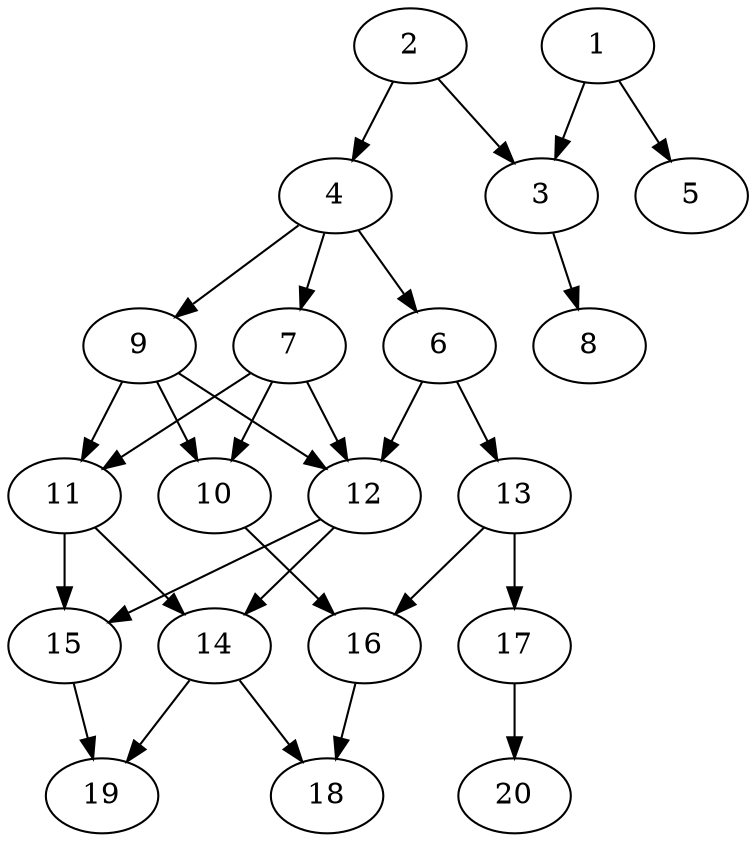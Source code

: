 // DAG automatically generated by daggen at Tue Jul 23 14:22:50 2019
// ./daggen --dot -n 20 --ccr 0.5 --fat 0.5 --regular 0.5 --density 0.6 --mindata 5242880 --maxdata 52428800 
digraph G {
  1 [size="41670656", alpha="0.09", expect_size="20835328"] 
  1 -> 3 [size ="20835328"]
  1 -> 5 [size ="20835328"]
  2 [size="70526976", alpha="0.01", expect_size="35263488"] 
  2 -> 3 [size ="35263488"]
  2 -> 4 [size ="35263488"]
  3 [size="79536128", alpha="0.13", expect_size="39768064"] 
  3 -> 8 [size ="39768064"]
  4 [size="35260416", alpha="0.03", expect_size="17630208"] 
  4 -> 6 [size ="17630208"]
  4 -> 7 [size ="17630208"]
  4 -> 9 [size ="17630208"]
  5 [size="40226816", alpha="0.08", expect_size="20113408"] 
  6 [size="54020096", alpha="0.13", expect_size="27010048"] 
  6 -> 12 [size ="27010048"]
  6 -> 13 [size ="27010048"]
  7 [size="16470016", alpha="0.01", expect_size="8235008"] 
  7 -> 10 [size ="8235008"]
  7 -> 11 [size ="8235008"]
  7 -> 12 [size ="8235008"]
  8 [size="71995392", alpha="0.20", expect_size="35997696"] 
  9 [size="99817472", alpha="0.05", expect_size="49908736"] 
  9 -> 10 [size ="49908736"]
  9 -> 11 [size ="49908736"]
  9 -> 12 [size ="49908736"]
  10 [size="69120000", alpha="0.16", expect_size="34560000"] 
  10 -> 16 [size ="34560000"]
  11 [size="59983872", alpha="0.04", expect_size="29991936"] 
  11 -> 14 [size ="29991936"]
  11 -> 15 [size ="29991936"]
  12 [size="100339712", alpha="0.08", expect_size="50169856"] 
  12 -> 14 [size ="50169856"]
  12 -> 15 [size ="50169856"]
  13 [size="103985152", alpha="0.00", expect_size="51992576"] 
  13 -> 16 [size ="51992576"]
  13 -> 17 [size ="51992576"]
  14 [size="71884800", alpha="0.12", expect_size="35942400"] 
  14 -> 18 [size ="35942400"]
  14 -> 19 [size ="35942400"]
  15 [size="85948416", alpha="0.02", expect_size="42974208"] 
  15 -> 19 [size ="42974208"]
  16 [size="30234624", alpha="0.04", expect_size="15117312"] 
  16 -> 18 [size ="15117312"]
  17 [size="91539456", alpha="0.09", expect_size="45769728"] 
  17 -> 20 [size ="45769728"]
  18 [size="95006720", alpha="0.04", expect_size="47503360"] 
  19 [size="94177280", alpha="0.20", expect_size="47088640"] 
  20 [size="23937024", alpha="0.09", expect_size="11968512"] 
}
